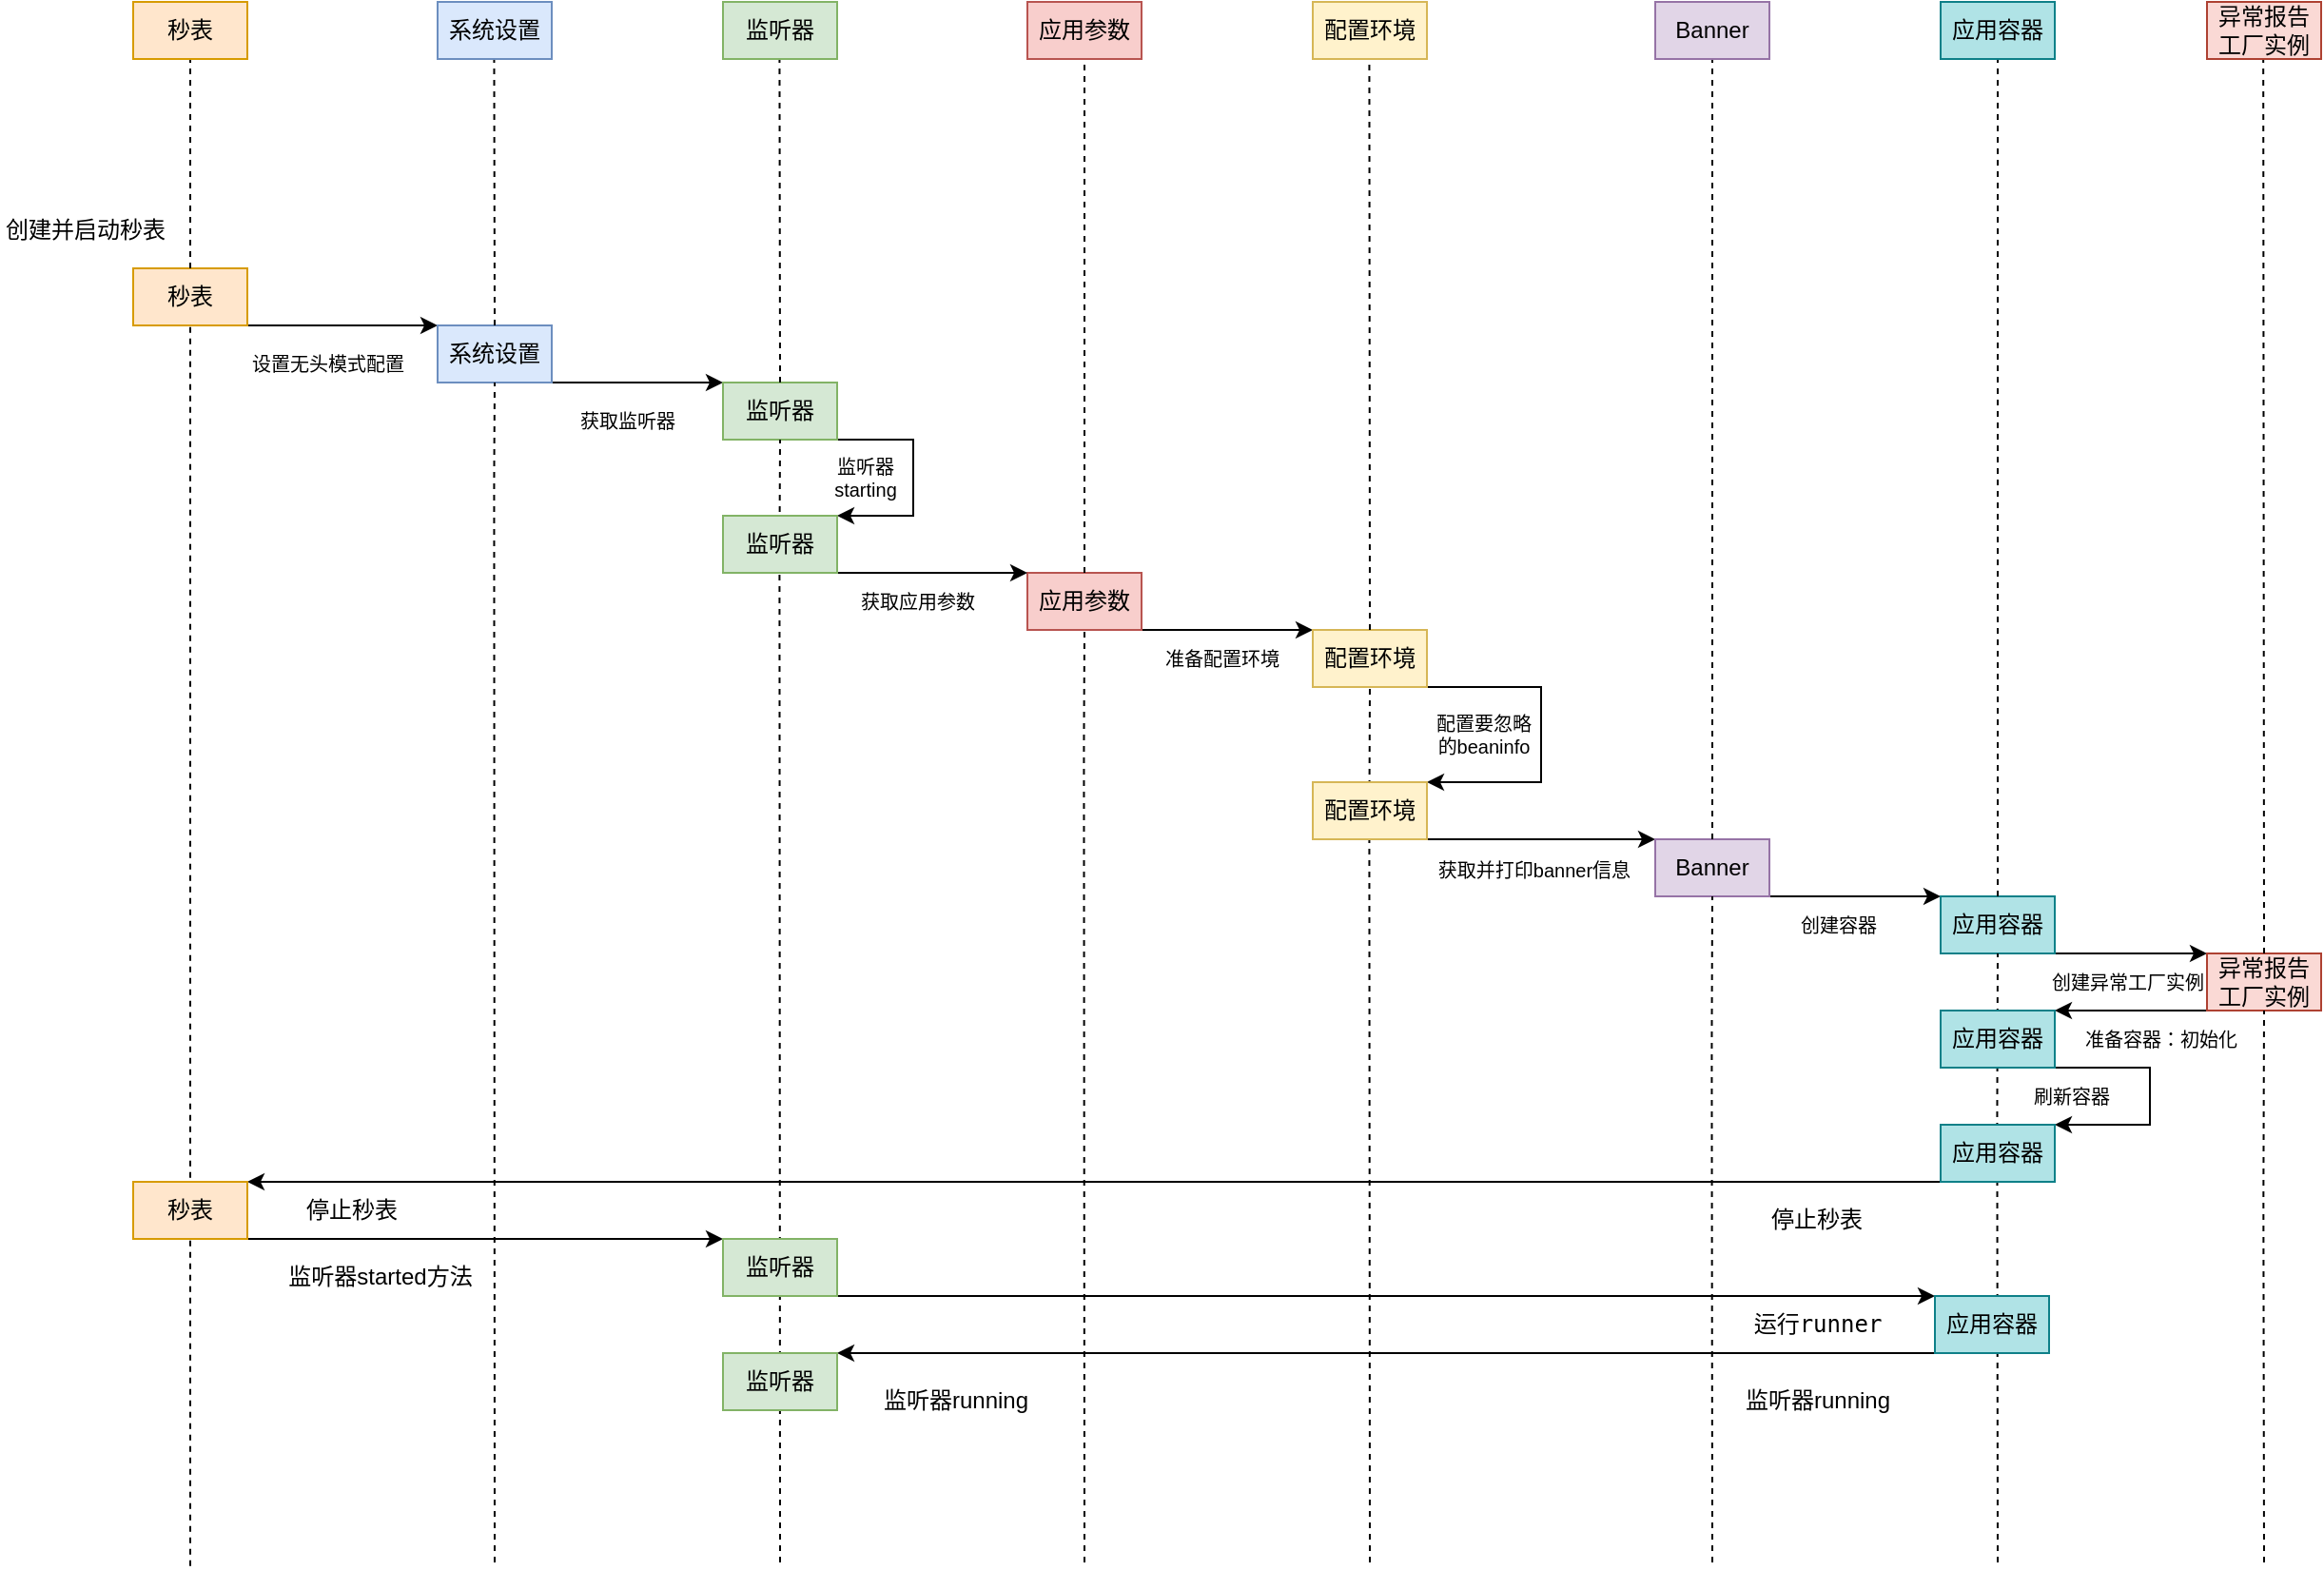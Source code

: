 <mxfile version="14.9.6" type="device"><diagram id="W7c4nUV0PjNAqLAnKCqH" name="第 1 页"><mxGraphModel dx="1463" dy="846" grid="1" gridSize="10" guides="1" tooltips="1" connect="1" arrows="1" fold="1" page="1" pageScale="1" pageWidth="827" pageHeight="1169" math="0" shadow="0"><root><mxCell id="0"/><mxCell id="1" parent="0"/><mxCell id="PsvB7K7J9yZpshflzwVy-15" style="edgeStyle=orthogonalEdgeStyle;rounded=0;orthogonalLoop=1;jettySize=auto;html=1;exitX=1;exitY=1;exitDx=0;exitDy=0;entryX=0;entryY=0;entryDx=0;entryDy=0;" parent="1" source="PsvB7K7J9yZpshflzwVy-1" target="PsvB7K7J9yZpshflzwVy-6" edge="1"><mxGeometry relative="1" as="geometry"><Array as="points"><mxPoint x="260" y="230"/><mxPoint x="260" y="230"/></Array></mxGeometry></mxCell><mxCell id="PsvB7K7J9yZpshflzwVy-1" value="秒表" style="rounded=0;whiteSpace=wrap;html=1;fillColor=#ffe6cc;strokeColor=#d79b00;" parent="1" vertex="1"><mxGeometry x="130" y="200" width="60" height="30" as="geometry"/></mxCell><mxCell id="PsvB7K7J9yZpshflzwVy-3" value="" style="endArrow=none;dashed=1;html=1;entryX=0.5;entryY=1;entryDx=0;entryDy=0;" parent="1" target="PsvB7K7J9yZpshflzwVy-1" edge="1"><mxGeometry width="50" height="50" relative="1" as="geometry"><mxPoint x="160" y="881.829" as="sourcePoint"/><mxPoint x="150" y="290" as="targetPoint"/></mxGeometry></mxCell><mxCell id="PsvB7K7J9yZpshflzwVy-4" value="创建并启动秒表" style="text;html=1;strokeColor=none;fillColor=none;align=center;verticalAlign=middle;whiteSpace=wrap;rounded=0;" parent="1" vertex="1"><mxGeometry x="60" y="170" width="90" height="20" as="geometry"/></mxCell><mxCell id="PsvB7K7J9yZpshflzwVy-16" style="edgeStyle=orthogonalEdgeStyle;rounded=0;orthogonalLoop=1;jettySize=auto;html=1;exitX=1;exitY=1;exitDx=0;exitDy=0;entryX=0;entryY=0;entryDx=0;entryDy=0;" parent="1" source="PsvB7K7J9yZpshflzwVy-6" target="PsvB7K7J9yZpshflzwVy-14" edge="1"><mxGeometry relative="1" as="geometry"><Array as="points"><mxPoint x="420" y="260"/><mxPoint x="420" y="260"/></Array></mxGeometry></mxCell><mxCell id="PsvB7K7J9yZpshflzwVy-6" value="系统设置" style="rounded=0;whiteSpace=wrap;html=1;fillColor=#dae8fc;strokeColor=#6c8ebf;" parent="1" vertex="1"><mxGeometry x="290" y="230" width="60" height="30" as="geometry"/></mxCell><mxCell id="PsvB7K7J9yZpshflzwVy-10" value="设置无头模式配置" style="text;html=1;strokeColor=none;fillColor=none;align=center;verticalAlign=middle;whiteSpace=wrap;rounded=0;fontSize=10;" parent="1" vertex="1"><mxGeometry x="180" y="240" width="105" height="20" as="geometry"/></mxCell><mxCell id="PsvB7K7J9yZpshflzwVy-11" value="" style="endArrow=none;dashed=1;html=1;exitX=0.5;exitY=0;exitDx=0;exitDy=0;" parent="1" source="PsvB7K7J9yZpshflzwVy-1" edge="1"><mxGeometry width="50" height="50" relative="1" as="geometry"><mxPoint x="160" y="180" as="sourcePoint"/><mxPoint x="160" y="80" as="targetPoint"/></mxGeometry></mxCell><mxCell id="PsvB7K7J9yZpshflzwVy-12" value="" style="endArrow=none;dashed=1;html=1;exitX=0.5;exitY=0;exitDx=0;exitDy=0;" parent="1" source="PsvB7K7J9yZpshflzwVy-6" edge="1"><mxGeometry width="50" height="50" relative="1" as="geometry"><mxPoint x="319.71" y="200" as="sourcePoint"/><mxPoint x="319.71" y="80" as="targetPoint"/></mxGeometry></mxCell><mxCell id="PsvB7K7J9yZpshflzwVy-26" style="rounded=0;orthogonalLoop=1;jettySize=auto;html=1;exitX=1;exitY=1;exitDx=0;exitDy=0;entryX=1;entryY=0;entryDx=0;entryDy=0;edgeStyle=orthogonalEdgeStyle;" parent="1" source="PsvB7K7J9yZpshflzwVy-14" target="PsvB7K7J9yZpshflzwVy-28" edge="1"><mxGeometry relative="1" as="geometry"><Array as="points"><mxPoint x="540" y="290"/><mxPoint x="540" y="330"/></Array></mxGeometry></mxCell><mxCell id="PsvB7K7J9yZpshflzwVy-14" value="监听器" style="rounded=0;whiteSpace=wrap;html=1;fillColor=#d5e8d4;strokeColor=#82b366;" parent="1" vertex="1"><mxGeometry x="440" y="260" width="60" height="30" as="geometry"/></mxCell><mxCell id="PsvB7K7J9yZpshflzwVy-17" value="" style="endArrow=none;dashed=1;html=1;exitX=0.5;exitY=0;exitDx=0;exitDy=0;" parent="1" source="PsvB7K7J9yZpshflzwVy-14" edge="1"><mxGeometry width="50" height="50" relative="1" as="geometry"><mxPoint x="470" y="230" as="sourcePoint"/><mxPoint x="469.71" y="80" as="targetPoint"/></mxGeometry></mxCell><mxCell id="PsvB7K7J9yZpshflzwVy-18" value="" style="endArrow=none;dashed=1;html=1;entryX=0.5;entryY=1;entryDx=0;entryDy=0;" parent="1" target="PsvB7K7J9yZpshflzwVy-6" edge="1"><mxGeometry width="50" height="50" relative="1" as="geometry"><mxPoint x="320" y="880" as="sourcePoint"/><mxPoint x="319.71" y="270" as="targetPoint"/><Array as="points"><mxPoint x="319.71" y="310"/></Array></mxGeometry></mxCell><mxCell id="PsvB7K7J9yZpshflzwVy-19" value="获取监听器" style="text;html=1;strokeColor=none;fillColor=none;align=center;verticalAlign=middle;whiteSpace=wrap;rounded=0;fontSize=10;" parent="1" vertex="1"><mxGeometry x="350" y="270" width="80" height="20" as="geometry"/></mxCell><mxCell id="PsvB7K7J9yZpshflzwVy-20" value="" style="endArrow=none;dashed=1;html=1;entryX=0.5;entryY=1;entryDx=0;entryDy=0;" parent="1" target="PsvB7K7J9yZpshflzwVy-14" edge="1"><mxGeometry width="50" height="50" relative="1" as="geometry"><mxPoint x="470" y="880" as="sourcePoint"/><mxPoint x="470" y="300" as="targetPoint"/><Array as="points"><mxPoint x="469.71" y="350"/></Array></mxGeometry></mxCell><mxCell id="PsvB7K7J9yZpshflzwVy-35" style="edgeStyle=none;rounded=0;orthogonalLoop=1;jettySize=auto;html=1;exitX=1;exitY=1;exitDx=0;exitDy=0;entryX=0;entryY=0;entryDx=0;entryDy=0;fontSize=10;" parent="1" source="PsvB7K7J9yZpshflzwVy-21" target="PsvB7K7J9yZpshflzwVy-34" edge="1"><mxGeometry relative="1" as="geometry"/></mxCell><mxCell id="PsvB7K7J9yZpshflzwVy-21" value="应用参数" style="rounded=0;whiteSpace=wrap;html=1;fillColor=#f8cecc;strokeColor=#b85450;" parent="1" vertex="1"><mxGeometry x="600" y="360" width="60" height="30" as="geometry"/></mxCell><mxCell id="PsvB7K7J9yZpshflzwVy-22" value="" style="endArrow=none;dashed=1;html=1;exitX=0.5;exitY=0;exitDx=0;exitDy=0;" parent="1" source="PsvB7K7J9yZpshflzwVy-21" edge="1"><mxGeometry width="50" height="50" relative="1" as="geometry"><mxPoint x="600" y="260" as="sourcePoint"/><mxPoint x="630" y="80" as="targetPoint"/></mxGeometry></mxCell><mxCell id="PsvB7K7J9yZpshflzwVy-23" value="获取应用参数" style="text;html=1;strokeColor=none;fillColor=none;align=center;verticalAlign=middle;whiteSpace=wrap;rounded=0;fontSize=10;" parent="1" vertex="1"><mxGeometry x="500" y="365" width="85" height="20" as="geometry"/></mxCell><mxCell id="PsvB7K7J9yZpshflzwVy-30" style="rounded=0;orthogonalLoop=1;jettySize=auto;html=1;exitX=1;exitY=1;exitDx=0;exitDy=0;entryX=0;entryY=0;entryDx=0;entryDy=0;" parent="1" source="PsvB7K7J9yZpshflzwVy-28" target="PsvB7K7J9yZpshflzwVy-21" edge="1"><mxGeometry relative="1" as="geometry"/></mxCell><mxCell id="PsvB7K7J9yZpshflzwVy-28" value="监听器" style="rounded=0;whiteSpace=wrap;html=1;fillColor=#d5e8d4;strokeColor=#82b366;" parent="1" vertex="1"><mxGeometry x="440" y="330" width="60" height="30" as="geometry"/></mxCell><mxCell id="PsvB7K7J9yZpshflzwVy-29" value="监听器&lt;br style=&quot;font-size: 10px&quot;&gt;starting" style="text;html=1;strokeColor=none;fillColor=none;align=center;verticalAlign=middle;whiteSpace=wrap;rounded=0;fontSize=10;" parent="1" vertex="1"><mxGeometry x="490" y="300" width="50" height="20" as="geometry"/></mxCell><mxCell id="PsvB7K7J9yZpshflzwVy-31" value="" style="endArrow=none;dashed=1;html=1;entryX=0.5;entryY=1;entryDx=0;entryDy=0;" parent="1" target="PsvB7K7J9yZpshflzwVy-21" edge="1"><mxGeometry width="50" height="50" relative="1" as="geometry"><mxPoint x="630" y="880" as="sourcePoint"/><mxPoint x="630" y="400" as="targetPoint"/><Array as="points"><mxPoint x="629.71" y="450"/></Array></mxGeometry></mxCell><mxCell id="PsvB7K7J9yZpshflzwVy-40" style="edgeStyle=orthogonalEdgeStyle;rounded=0;orthogonalLoop=1;jettySize=auto;html=1;exitX=1;exitY=1;exitDx=0;exitDy=0;entryX=1;entryY=0;entryDx=0;entryDy=0;fontSize=10;" parent="1" source="PsvB7K7J9yZpshflzwVy-34" target="PsvB7K7J9yZpshflzwVy-39" edge="1"><mxGeometry relative="1" as="geometry"><Array as="points"><mxPoint x="870" y="420"/><mxPoint x="870" y="470"/></Array></mxGeometry></mxCell><mxCell id="PsvB7K7J9yZpshflzwVy-34" value="配置环境" style="rounded=0;whiteSpace=wrap;html=1;fillColor=#fff2cc;strokeColor=#d6b656;" parent="1" vertex="1"><mxGeometry x="750" y="390" width="60" height="30" as="geometry"/></mxCell><mxCell id="PsvB7K7J9yZpshflzwVy-36" value="" style="endArrow=none;dashed=1;html=1;exitX=0.5;exitY=0;exitDx=0;exitDy=0;" parent="1" source="PsvB7K7J9yZpshflzwVy-34" edge="1"><mxGeometry width="50" height="50" relative="1" as="geometry"><mxPoint x="779.71" y="360" as="sourcePoint"/><mxPoint x="779.71" y="80" as="targetPoint"/></mxGeometry></mxCell><mxCell id="PsvB7K7J9yZpshflzwVy-37" value="准备配置环境" style="text;html=1;strokeColor=none;fillColor=none;align=center;verticalAlign=middle;whiteSpace=wrap;rounded=0;fontSize=10;" parent="1" vertex="1"><mxGeometry x="660" y="395" width="85" height="20" as="geometry"/></mxCell><mxCell id="PsvB7K7J9yZpshflzwVy-38" value="" style="endArrow=none;dashed=1;html=1;entryX=0.5;entryY=1;entryDx=0;entryDy=0;" parent="1" target="PsvB7K7J9yZpshflzwVy-34" edge="1"><mxGeometry width="50" height="50" relative="1" as="geometry"><mxPoint x="780" y="880" as="sourcePoint"/><mxPoint x="780" y="430" as="targetPoint"/><Array as="points"><mxPoint x="779.71" y="490"/></Array></mxGeometry></mxCell><mxCell id="PsvB7K7J9yZpshflzwVy-43" style="rounded=0;orthogonalLoop=1;jettySize=auto;html=1;exitX=1;exitY=1;exitDx=0;exitDy=0;entryX=0;entryY=0;entryDx=0;entryDy=0;fontSize=10;" parent="1" source="PsvB7K7J9yZpshflzwVy-39" target="PsvB7K7J9yZpshflzwVy-42" edge="1"><mxGeometry relative="1" as="geometry"/></mxCell><mxCell id="PsvB7K7J9yZpshflzwVy-39" value="配置环境" style="rounded=0;whiteSpace=wrap;html=1;fillColor=#fff2cc;strokeColor=#d6b656;" parent="1" vertex="1"><mxGeometry x="750" y="470" width="60" height="30" as="geometry"/></mxCell><mxCell id="PsvB7K7J9yZpshflzwVy-41" value="配置要忽略的beaninfo" style="text;html=1;strokeColor=none;fillColor=none;align=center;verticalAlign=middle;whiteSpace=wrap;rounded=0;fontSize=10;" parent="1" vertex="1"><mxGeometry x="810" y="430" width="60" height="30" as="geometry"/></mxCell><mxCell id="PsvB7K7J9yZpshflzwVy-49" style="edgeStyle=none;rounded=0;orthogonalLoop=1;jettySize=auto;html=1;exitX=1;exitY=1;exitDx=0;exitDy=0;entryX=0;entryY=0;entryDx=0;entryDy=0;fontSize=10;" parent="1" source="PsvB7K7J9yZpshflzwVy-42" target="PsvB7K7J9yZpshflzwVy-48" edge="1"><mxGeometry relative="1" as="geometry"/></mxCell><mxCell id="PsvB7K7J9yZpshflzwVy-42" value="Banner" style="rounded=0;whiteSpace=wrap;html=1;fillColor=#e1d5e7;strokeColor=#9673a6;" parent="1" vertex="1"><mxGeometry x="930" y="500" width="60" height="30" as="geometry"/></mxCell><mxCell id="PsvB7K7J9yZpshflzwVy-44" value="获取并打印banner信息" style="text;html=1;strokeColor=none;fillColor=none;align=center;verticalAlign=middle;whiteSpace=wrap;rounded=0;fontSize=10;" parent="1" vertex="1"><mxGeometry x="810" y="506" width="113" height="20" as="geometry"/></mxCell><mxCell id="PsvB7K7J9yZpshflzwVy-46" value="" style="endArrow=none;dashed=1;html=1;exitX=0.5;exitY=0;exitDx=0;exitDy=0;" parent="1" source="PsvB7K7J9yZpshflzwVy-42" edge="1"><mxGeometry width="50" height="50" relative="1" as="geometry"><mxPoint x="960" y="415" as="sourcePoint"/><mxPoint x="960" y="80" as="targetPoint"/></mxGeometry></mxCell><mxCell id="PsvB7K7J9yZpshflzwVy-47" value="" style="endArrow=none;dashed=1;html=1;entryX=0.5;entryY=1;entryDx=0;entryDy=0;" parent="1" target="PsvB7K7J9yZpshflzwVy-42" edge="1"><mxGeometry width="50" height="50" relative="1" as="geometry"><mxPoint x="960" y="880" as="sourcePoint"/><mxPoint x="960" y="540" as="targetPoint"/><Array as="points"><mxPoint x="959.71" y="610"/></Array></mxGeometry></mxCell><mxCell id="PsvB7K7J9yZpshflzwVy-54" style="edgeStyle=none;rounded=0;orthogonalLoop=1;jettySize=auto;html=1;exitX=1;exitY=1;exitDx=0;exitDy=0;entryX=0;entryY=0;entryDx=0;entryDy=0;fontSize=10;" parent="1" source="PsvB7K7J9yZpshflzwVy-48" target="PsvB7K7J9yZpshflzwVy-53" edge="1"><mxGeometry relative="1" as="geometry"/></mxCell><mxCell id="PsvB7K7J9yZpshflzwVy-48" value="应用容器" style="rounded=0;whiteSpace=wrap;html=1;fillColor=#b0e3e6;strokeColor=#0e8088;" parent="1" vertex="1"><mxGeometry x="1080" y="530" width="60" height="30" as="geometry"/></mxCell><mxCell id="PsvB7K7J9yZpshflzwVy-50" value="创建容器" style="text;html=1;strokeColor=none;fillColor=none;align=center;verticalAlign=middle;whiteSpace=wrap;rounded=0;fontSize=10;" parent="1" vertex="1"><mxGeometry x="990" y="535" width="73" height="20" as="geometry"/></mxCell><mxCell id="PsvB7K7J9yZpshflzwVy-51" value="" style="endArrow=none;dashed=1;html=1;entryX=0.5;entryY=1;entryDx=0;entryDy=0;" parent="1" target="PsvB7K7J9yZpshflzwVy-48" edge="1"><mxGeometry width="50" height="50" relative="1" as="geometry"><mxPoint x="1110" y="880" as="sourcePoint"/><mxPoint x="1110" y="570" as="targetPoint"/><Array as="points"><mxPoint x="1109.71" y="650"/></Array></mxGeometry></mxCell><mxCell id="PsvB7K7J9yZpshflzwVy-52" value="" style="endArrow=none;dashed=1;html=1;exitX=0.5;exitY=0;exitDx=0;exitDy=0;" parent="1" source="PsvB7K7J9yZpshflzwVy-48" edge="1"><mxGeometry width="50" height="50" relative="1" as="geometry"><mxPoint x="1110" y="500" as="sourcePoint"/><mxPoint x="1110" y="80" as="targetPoint"/></mxGeometry></mxCell><mxCell id="vvh3J2-HOqRCZe2J86zV-5" style="rounded=0;orthogonalLoop=1;jettySize=auto;html=1;exitX=0;exitY=1;exitDx=0;exitDy=0;entryX=1;entryY=0;entryDx=0;entryDy=0;" edge="1" parent="1" source="PsvB7K7J9yZpshflzwVy-53" target="vvh3J2-HOqRCZe2J86zV-9"><mxGeometry relative="1" as="geometry"/></mxCell><mxCell id="PsvB7K7J9yZpshflzwVy-53" value="异常报告工厂实例" style="rounded=0;whiteSpace=wrap;html=1;fillColor=#fad9d5;strokeColor=#ae4132;" parent="1" vertex="1"><mxGeometry x="1220" y="560" width="60" height="30" as="geometry"/></mxCell><mxCell id="vvh3J2-HOqRCZe2J86zV-1" value="" style="endArrow=none;dashed=1;html=1;exitX=0.5;exitY=0;exitDx=0;exitDy=0;" edge="1" parent="1" source="PsvB7K7J9yZpshflzwVy-53"><mxGeometry width="50" height="50" relative="1" as="geometry"><mxPoint x="1249.58" y="530" as="sourcePoint"/><mxPoint x="1249.58" y="80" as="targetPoint"/></mxGeometry></mxCell><mxCell id="vvh3J2-HOqRCZe2J86zV-2" value="" style="endArrow=none;dashed=1;html=1;entryX=0.5;entryY=1;entryDx=0;entryDy=0;" edge="1" parent="1" target="PsvB7K7J9yZpshflzwVy-53"><mxGeometry width="50" height="50" relative="1" as="geometry"><mxPoint x="1250" y="880" as="sourcePoint"/><mxPoint x="1249.95" y="600" as="targetPoint"/><Array as="points"><mxPoint x="1249.66" y="690"/></Array></mxGeometry></mxCell><mxCell id="vvh3J2-HOqRCZe2J86zV-3" value="创建异常工厂实例" style="text;html=1;strokeColor=none;fillColor=none;align=center;verticalAlign=middle;whiteSpace=wrap;rounded=0;fontSize=10;" vertex="1" parent="1"><mxGeometry x="1137" y="565" width="83" height="20" as="geometry"/></mxCell><mxCell id="vvh3J2-HOqRCZe2J86zV-8" value="准备容器：初始化" style="text;html=1;strokeColor=none;fillColor=none;align=center;verticalAlign=middle;whiteSpace=wrap;rounded=0;fontSize=10;" vertex="1" parent="1"><mxGeometry x="1151" y="595" width="90" height="20" as="geometry"/></mxCell><mxCell id="vvh3J2-HOqRCZe2J86zV-12" style="edgeStyle=orthogonalEdgeStyle;rounded=0;orthogonalLoop=1;jettySize=auto;html=1;exitX=1;exitY=1;exitDx=0;exitDy=0;entryX=1;entryY=0;entryDx=0;entryDy=0;" edge="1" parent="1" source="vvh3J2-HOqRCZe2J86zV-9" target="vvh3J2-HOqRCZe2J86zV-10"><mxGeometry relative="1" as="geometry"><Array as="points"><mxPoint x="1190" y="620"/><mxPoint x="1190" y="650"/></Array></mxGeometry></mxCell><mxCell id="vvh3J2-HOqRCZe2J86zV-9" value="应用容器" style="rounded=0;whiteSpace=wrap;html=1;fillColor=#b0e3e6;strokeColor=#0e8088;" vertex="1" parent="1"><mxGeometry x="1080" y="590" width="60" height="30" as="geometry"/></mxCell><mxCell id="vvh3J2-HOqRCZe2J86zV-14" style="rounded=0;orthogonalLoop=1;jettySize=auto;html=1;exitX=0;exitY=1;exitDx=0;exitDy=0;entryX=1;entryY=0;entryDx=0;entryDy=0;" edge="1" parent="1" source="vvh3J2-HOqRCZe2J86zV-10" target="vvh3J2-HOqRCZe2J86zV-15"><mxGeometry relative="1" as="geometry"><mxPoint x="170" y="679.714" as="targetPoint"/></mxGeometry></mxCell><mxCell id="vvh3J2-HOqRCZe2J86zV-10" value="应用容器" style="rounded=0;whiteSpace=wrap;html=1;fillColor=#b0e3e6;strokeColor=#0e8088;" vertex="1" parent="1"><mxGeometry x="1080" y="650" width="60" height="30" as="geometry"/></mxCell><mxCell id="vvh3J2-HOqRCZe2J86zV-13" value="刷新容器" style="text;html=1;strokeColor=none;fillColor=none;align=center;verticalAlign=middle;whiteSpace=wrap;rounded=0;fontSize=10;" vertex="1" parent="1"><mxGeometry x="1114" y="625" width="70" height="20" as="geometry"/></mxCell><mxCell id="vvh3J2-HOqRCZe2J86zV-20" style="edgeStyle=none;rounded=0;orthogonalLoop=1;jettySize=auto;html=1;exitX=1;exitY=1;exitDx=0;exitDy=0;entryX=0;entryY=0;entryDx=0;entryDy=0;" edge="1" parent="1" source="vvh3J2-HOqRCZe2J86zV-15" target="vvh3J2-HOqRCZe2J86zV-18"><mxGeometry relative="1" as="geometry"/></mxCell><mxCell id="vvh3J2-HOqRCZe2J86zV-15" value="秒表" style="rounded=0;whiteSpace=wrap;html=1;fillColor=#ffe6cc;strokeColor=#d79b00;" vertex="1" parent="1"><mxGeometry x="130" y="680" width="60" height="30" as="geometry"/></mxCell><mxCell id="vvh3J2-HOqRCZe2J86zV-16" value="停止秒表" style="text;html=1;strokeColor=none;fillColor=none;align=center;verticalAlign=middle;whiteSpace=wrap;rounded=0;" vertex="1" parent="1"><mxGeometry x="970" y="690" width="90" height="20" as="geometry"/></mxCell><mxCell id="vvh3J2-HOqRCZe2J86zV-24" style="edgeStyle=none;rounded=0;orthogonalLoop=1;jettySize=auto;html=1;exitX=1;exitY=1;exitDx=0;exitDy=0;entryX=0;entryY=0;entryDx=0;entryDy=0;" edge="1" parent="1" source="vvh3J2-HOqRCZe2J86zV-18" target="vvh3J2-HOqRCZe2J86zV-23"><mxGeometry relative="1" as="geometry"/></mxCell><mxCell id="vvh3J2-HOqRCZe2J86zV-18" value="监听器" style="rounded=0;whiteSpace=wrap;html=1;fillColor=#d5e8d4;strokeColor=#82b366;" vertex="1" parent="1"><mxGeometry x="440" y="710" width="60" height="30" as="geometry"/></mxCell><mxCell id="vvh3J2-HOqRCZe2J86zV-19" value="停止秒表" style="text;html=1;strokeColor=none;fillColor=none;align=center;verticalAlign=middle;whiteSpace=wrap;rounded=0;" vertex="1" parent="1"><mxGeometry x="200" y="685" width="90" height="20" as="geometry"/></mxCell><mxCell id="vvh3J2-HOqRCZe2J86zV-21" value="监听器started方法" style="text;html=1;strokeColor=none;fillColor=none;align=center;verticalAlign=middle;whiteSpace=wrap;rounded=0;" vertex="1" parent="1"><mxGeometry x="210" y="720" width="100" height="20" as="geometry"/></mxCell><mxCell id="vvh3J2-HOqRCZe2J86zV-27" style="edgeStyle=none;rounded=0;orthogonalLoop=1;jettySize=auto;html=1;exitX=0;exitY=1;exitDx=0;exitDy=0;entryX=1;entryY=0;entryDx=0;entryDy=0;" edge="1" parent="1" source="vvh3J2-HOqRCZe2J86zV-23" target="vvh3J2-HOqRCZe2J86zV-26"><mxGeometry relative="1" as="geometry"/></mxCell><mxCell id="vvh3J2-HOqRCZe2J86zV-23" value="应用容器" style="rounded=0;whiteSpace=wrap;html=1;fillColor=#b0e3e6;strokeColor=#0e8088;" vertex="1" parent="1"><mxGeometry x="1077" y="740" width="60" height="30" as="geometry"/></mxCell><mxCell id="vvh3J2-HOqRCZe2J86zV-25" value="&lt;font style=&quot;font-size: 12px&quot;&gt;运行&lt;font face=&quot;JetBrains Mono, monospace&quot; style=&quot;font-size: 12px&quot;&gt;&lt;span style=&quot;background-color: rgb(255 , 255 , 255)&quot;&gt;runner&lt;/span&gt;&lt;/font&gt;&lt;/font&gt;" style="text;html=1;strokeColor=none;fillColor=none;align=center;verticalAlign=middle;whiteSpace=wrap;rounded=0;" vertex="1" parent="1"><mxGeometry x="972.5" y="740" width="85" height="30" as="geometry"/></mxCell><mxCell id="vvh3J2-HOqRCZe2J86zV-26" value="监听器" style="rounded=0;whiteSpace=wrap;html=1;fillColor=#d5e8d4;strokeColor=#82b366;" vertex="1" parent="1"><mxGeometry x="440" y="770" width="60" height="30" as="geometry"/></mxCell><mxCell id="vvh3J2-HOqRCZe2J86zV-28" value="监听器running" style="text;html=1;strokeColor=none;fillColor=none;align=center;verticalAlign=middle;whiteSpace=wrap;rounded=0;" vertex="1" parent="1"><mxGeometry x="972.5" y="780" width="85" height="30" as="geometry"/></mxCell><mxCell id="vvh3J2-HOqRCZe2J86zV-29" value="监听器running" style="text;html=1;strokeColor=none;fillColor=none;align=center;verticalAlign=middle;whiteSpace=wrap;rounded=0;" vertex="1" parent="1"><mxGeometry x="520" y="780" width="85" height="30" as="geometry"/></mxCell><mxCell id="vvh3J2-HOqRCZe2J86zV-30" value="秒表" style="rounded=0;whiteSpace=wrap;html=1;fillColor=#ffe6cc;strokeColor=#d79b00;" vertex="1" parent="1"><mxGeometry x="130" y="60" width="60" height="30" as="geometry"/></mxCell><mxCell id="vvh3J2-HOqRCZe2J86zV-32" value="系统设置" style="rounded=0;whiteSpace=wrap;html=1;fillColor=#dae8fc;strokeColor=#6c8ebf;" vertex="1" parent="1"><mxGeometry x="290" y="60" width="60" height="30" as="geometry"/></mxCell><mxCell id="vvh3J2-HOqRCZe2J86zV-33" value="监听器" style="rounded=0;whiteSpace=wrap;html=1;fillColor=#d5e8d4;strokeColor=#82b366;" vertex="1" parent="1"><mxGeometry x="440" y="60" width="60" height="30" as="geometry"/></mxCell><mxCell id="vvh3J2-HOqRCZe2J86zV-37" value="应用参数" style="rounded=0;whiteSpace=wrap;html=1;fillColor=#f8cecc;strokeColor=#b85450;" vertex="1" parent="1"><mxGeometry x="600" y="60" width="60" height="30" as="geometry"/></mxCell><mxCell id="vvh3J2-HOqRCZe2J86zV-39" value="配置环境" style="rounded=0;whiteSpace=wrap;html=1;fillColor=#fff2cc;strokeColor=#d6b656;" vertex="1" parent="1"><mxGeometry x="750" y="60" width="60" height="30" as="geometry"/></mxCell><mxCell id="vvh3J2-HOqRCZe2J86zV-40" value="Banner" style="rounded=0;whiteSpace=wrap;html=1;fillColor=#e1d5e7;strokeColor=#9673a6;" vertex="1" parent="1"><mxGeometry x="930" y="60" width="60" height="30" as="geometry"/></mxCell><mxCell id="vvh3J2-HOqRCZe2J86zV-41" value="应用容器" style="rounded=0;whiteSpace=wrap;html=1;fillColor=#b0e3e6;strokeColor=#0e8088;" vertex="1" parent="1"><mxGeometry x="1080" y="60" width="60" height="30" as="geometry"/></mxCell><mxCell id="vvh3J2-HOqRCZe2J86zV-42" value="异常报告工厂实例" style="rounded=0;whiteSpace=wrap;html=1;fillColor=#fad9d5;strokeColor=#ae4132;" vertex="1" parent="1"><mxGeometry x="1220" y="60" width="60" height="30" as="geometry"/></mxCell></root></mxGraphModel></diagram></mxfile>
